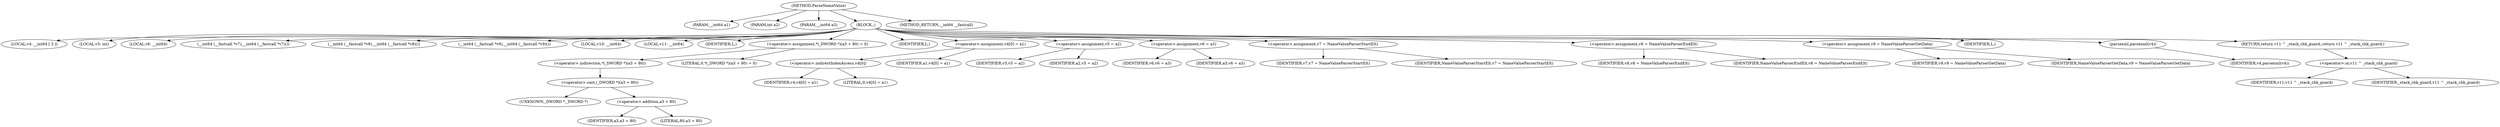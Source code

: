 digraph ParseNameValue {  
"1000109" [label = "(METHOD,ParseNameValue)" ]
"1000110" [label = "(PARAM,__int64 a1)" ]
"1000111" [label = "(PARAM,int a2)" ]
"1000112" [label = "(PARAM,__int64 a3)" ]
"1000113" [label = "(BLOCK,,)" ]
"1000114" [label = "(LOCAL,v4: __int64 [ 3 ])" ]
"1000115" [label = "(LOCAL,v5: int)" ]
"1000116" [label = "(LOCAL,v6: __int64)" ]
"1000117" [label = "(__int64 (__fastcall *v7),__int64 (__fastcall *v7)())" ]
"1000118" [label = "(__int64 (__fastcall *v8),__int64 (__fastcall *v8)())" ]
"1000119" [label = "(__int64 (__fastcall *v9),__int64 (__fastcall *v9)())" ]
"1000120" [label = "(LOCAL,v10: __int64)" ]
"1000121" [label = "(LOCAL,v11: __int64)" ]
"1000122" [label = "(IDENTIFIER,L,)" ]
"1000123" [label = "(<operator>.assignment,*(_DWORD *)(a3 + 80) = 0)" ]
"1000124" [label = "(<operator>.indirection,*(_DWORD *)(a3 + 80))" ]
"1000125" [label = "(<operator>.cast,(_DWORD *)(a3 + 80))" ]
"1000126" [label = "(UNKNOWN,_DWORD *,_DWORD *)" ]
"1000127" [label = "(<operator>.addition,a3 + 80)" ]
"1000128" [label = "(IDENTIFIER,a3,a3 + 80)" ]
"1000129" [label = "(LITERAL,80,a3 + 80)" ]
"1000130" [label = "(LITERAL,0,*(_DWORD *)(a3 + 80) = 0)" ]
"1000131" [label = "(IDENTIFIER,L,)" ]
"1000132" [label = "(<operator>.assignment,v4[0] = a1)" ]
"1000133" [label = "(<operator>.indirectIndexAccess,v4[0])" ]
"1000134" [label = "(IDENTIFIER,v4,v4[0] = a1)" ]
"1000135" [label = "(LITERAL,0,v4[0] = a1)" ]
"1000136" [label = "(IDENTIFIER,a1,v4[0] = a1)" ]
"1000137" [label = "(<operator>.assignment,v5 = a2)" ]
"1000138" [label = "(IDENTIFIER,v5,v5 = a2)" ]
"1000139" [label = "(IDENTIFIER,a2,v5 = a2)" ]
"1000140" [label = "(<operator>.assignment,v6 = a3)" ]
"1000141" [label = "(IDENTIFIER,v6,v6 = a3)" ]
"1000142" [label = "(IDENTIFIER,a3,v6 = a3)" ]
"1000143" [label = "(<operator>.assignment,v7 = NameValueParserStartElt)" ]
"1000144" [label = "(IDENTIFIER,v7,v7 = NameValueParserStartElt)" ]
"1000145" [label = "(IDENTIFIER,NameValueParserStartElt,v7 = NameValueParserStartElt)" ]
"1000146" [label = "(<operator>.assignment,v8 = NameValueParserEndElt)" ]
"1000147" [label = "(IDENTIFIER,v8,v8 = NameValueParserEndElt)" ]
"1000148" [label = "(IDENTIFIER,NameValueParserEndElt,v8 = NameValueParserEndElt)" ]
"1000149" [label = "(<operator>.assignment,v9 = NameValueParserGetData)" ]
"1000150" [label = "(IDENTIFIER,v9,v9 = NameValueParserGetData)" ]
"1000151" [label = "(IDENTIFIER,NameValueParserGetData,v9 = NameValueParserGetData)" ]
"1000152" [label = "(IDENTIFIER,L,)" ]
"1000153" [label = "(parsexml,parsexml(v4))" ]
"1000154" [label = "(IDENTIFIER,v4,parsexml(v4))" ]
"1000155" [label = "(RETURN,return v11 ^ _stack_chk_guard;,return v11 ^ _stack_chk_guard;)" ]
"1000156" [label = "(<operator>.or,v11 ^ _stack_chk_guard)" ]
"1000157" [label = "(IDENTIFIER,v11,v11 ^ _stack_chk_guard)" ]
"1000158" [label = "(IDENTIFIER,_stack_chk_guard,v11 ^ _stack_chk_guard)" ]
"1000159" [label = "(METHOD_RETURN,__int64 __fastcall)" ]
  "1000109" -> "1000110" 
  "1000109" -> "1000111" 
  "1000109" -> "1000112" 
  "1000109" -> "1000113" 
  "1000109" -> "1000159" 
  "1000113" -> "1000114" 
  "1000113" -> "1000115" 
  "1000113" -> "1000116" 
  "1000113" -> "1000117" 
  "1000113" -> "1000118" 
  "1000113" -> "1000119" 
  "1000113" -> "1000120" 
  "1000113" -> "1000121" 
  "1000113" -> "1000122" 
  "1000113" -> "1000123" 
  "1000113" -> "1000131" 
  "1000113" -> "1000132" 
  "1000113" -> "1000137" 
  "1000113" -> "1000140" 
  "1000113" -> "1000143" 
  "1000113" -> "1000146" 
  "1000113" -> "1000149" 
  "1000113" -> "1000152" 
  "1000113" -> "1000153" 
  "1000113" -> "1000155" 
  "1000123" -> "1000124" 
  "1000123" -> "1000130" 
  "1000124" -> "1000125" 
  "1000125" -> "1000126" 
  "1000125" -> "1000127" 
  "1000127" -> "1000128" 
  "1000127" -> "1000129" 
  "1000132" -> "1000133" 
  "1000132" -> "1000136" 
  "1000133" -> "1000134" 
  "1000133" -> "1000135" 
  "1000137" -> "1000138" 
  "1000137" -> "1000139" 
  "1000140" -> "1000141" 
  "1000140" -> "1000142" 
  "1000143" -> "1000144" 
  "1000143" -> "1000145" 
  "1000146" -> "1000147" 
  "1000146" -> "1000148" 
  "1000149" -> "1000150" 
  "1000149" -> "1000151" 
  "1000153" -> "1000154" 
  "1000155" -> "1000156" 
  "1000156" -> "1000157" 
  "1000156" -> "1000158" 
}
